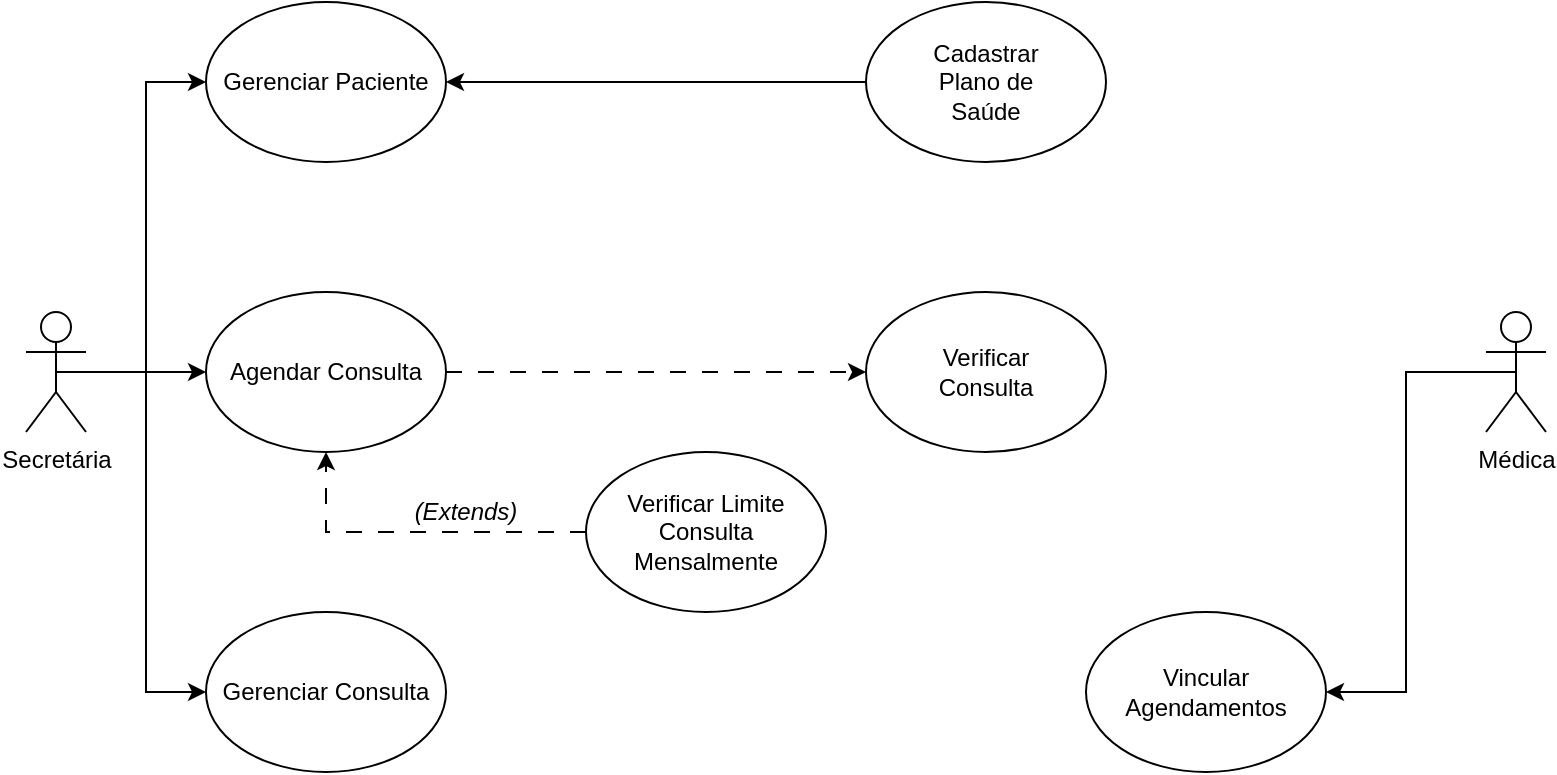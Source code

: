 <mxfile version="24.7.12">
  <diagram name="Página-1" id="WHCyLK-mRgSYbWBLd6Ps">
    <mxGraphModel dx="1009" dy="539" grid="1" gridSize="10" guides="1" tooltips="1" connect="1" arrows="1" fold="1" page="1" pageScale="1" pageWidth="827" pageHeight="1169" background="none" math="0" shadow="0">
      <root>
        <mxCell id="0" />
        <mxCell id="1" parent="0" />
        <mxCell id="SNoKJFaguNimNV5DGoaw-33" style="edgeStyle=orthogonalEdgeStyle;rounded=0;orthogonalLoop=1;jettySize=auto;html=1;exitX=0.5;exitY=0.5;exitDx=0;exitDy=0;exitPerimeter=0;entryX=0;entryY=0.5;entryDx=0;entryDy=0;" edge="1" parent="1" source="SNoKJFaguNimNV5DGoaw-1" target="SNoKJFaguNimNV5DGoaw-3">
          <mxGeometry relative="1" as="geometry" />
        </mxCell>
        <mxCell id="SNoKJFaguNimNV5DGoaw-34" style="edgeStyle=orthogonalEdgeStyle;rounded=0;orthogonalLoop=1;jettySize=auto;html=1;exitX=0.5;exitY=0.5;exitDx=0;exitDy=0;exitPerimeter=0;entryX=0;entryY=0.5;entryDx=0;entryDy=0;" edge="1" parent="1" source="SNoKJFaguNimNV5DGoaw-1" target="SNoKJFaguNimNV5DGoaw-2">
          <mxGeometry relative="1" as="geometry" />
        </mxCell>
        <mxCell id="SNoKJFaguNimNV5DGoaw-35" style="edgeStyle=orthogonalEdgeStyle;rounded=0;orthogonalLoop=1;jettySize=auto;html=1;exitX=0.5;exitY=0.5;exitDx=0;exitDy=0;exitPerimeter=0;entryX=0;entryY=0.5;entryDx=0;entryDy=0;" edge="1" parent="1" source="SNoKJFaguNimNV5DGoaw-1" target="SNoKJFaguNimNV5DGoaw-13">
          <mxGeometry relative="1" as="geometry" />
        </mxCell>
        <mxCell id="SNoKJFaguNimNV5DGoaw-1" value="Secretária&lt;div&gt;&lt;div&gt;&lt;br&gt;&lt;/div&gt;&lt;/div&gt;" style="shape=umlActor;verticalLabelPosition=bottom;verticalAlign=top;html=1;outlineConnect=0;" vertex="1" parent="1">
          <mxGeometry x="30" y="515" width="30" height="60" as="geometry" />
        </mxCell>
        <mxCell id="SNoKJFaguNimNV5DGoaw-41" style="edgeStyle=orthogonalEdgeStyle;rounded=0;orthogonalLoop=1;jettySize=auto;html=1;exitX=0.5;exitY=0.5;exitDx=0;exitDy=0;exitPerimeter=0;entryX=1;entryY=0.5;entryDx=0;entryDy=0;" edge="1" parent="1" source="SNoKJFaguNimNV5DGoaw-10" target="SNoKJFaguNimNV5DGoaw-18">
          <mxGeometry relative="1" as="geometry" />
        </mxCell>
        <mxCell id="SNoKJFaguNimNV5DGoaw-10" value="&lt;div&gt;Médica&lt;/div&gt;" style="shape=umlActor;verticalLabelPosition=bottom;verticalAlign=top;html=1;outlineConnect=0;" vertex="1" parent="1">
          <mxGeometry x="760" y="515" width="30" height="60" as="geometry" />
        </mxCell>
        <mxCell id="SNoKJFaguNimNV5DGoaw-14" value="" style="group" vertex="1" connectable="0" parent="1">
          <mxGeometry x="120" y="665" width="120" height="80" as="geometry" />
        </mxCell>
        <mxCell id="SNoKJFaguNimNV5DGoaw-24" value="" style="group" vertex="1" connectable="0" parent="SNoKJFaguNimNV5DGoaw-14">
          <mxGeometry width="120" height="80" as="geometry" />
        </mxCell>
        <mxCell id="SNoKJFaguNimNV5DGoaw-5" value="" style="ellipse;whiteSpace=wrap;html=1;" vertex="1" parent="SNoKJFaguNimNV5DGoaw-24">
          <mxGeometry width="120" height="80" as="geometry" />
        </mxCell>
        <mxCell id="SNoKJFaguNimNV5DGoaw-13" value="Gerenciar Consulta" style="text;html=1;align=center;verticalAlign=middle;whiteSpace=wrap;rounded=0;" vertex="1" parent="SNoKJFaguNimNV5DGoaw-24">
          <mxGeometry y="25" width="120" height="30" as="geometry" />
        </mxCell>
        <mxCell id="SNoKJFaguNimNV5DGoaw-21" value="" style="group" vertex="1" connectable="0" parent="1">
          <mxGeometry x="120" y="505" width="120" height="80" as="geometry" />
        </mxCell>
        <mxCell id="SNoKJFaguNimNV5DGoaw-2" value="" style="ellipse;whiteSpace=wrap;html=1;" vertex="1" parent="SNoKJFaguNimNV5DGoaw-21">
          <mxGeometry width="120" height="80" as="geometry" />
        </mxCell>
        <mxCell id="SNoKJFaguNimNV5DGoaw-15" value="Agendar Consulta" style="text;html=1;align=center;verticalAlign=middle;whiteSpace=wrap;rounded=0;" vertex="1" parent="SNoKJFaguNimNV5DGoaw-21">
          <mxGeometry x="10" y="25" width="100" height="30" as="geometry" />
        </mxCell>
        <mxCell id="SNoKJFaguNimNV5DGoaw-22" value="" style="group" vertex="1" connectable="0" parent="1">
          <mxGeometry x="120" y="360" width="120" height="80" as="geometry" />
        </mxCell>
        <mxCell id="SNoKJFaguNimNV5DGoaw-3" value="" style="ellipse;whiteSpace=wrap;html=1;" vertex="1" parent="SNoKJFaguNimNV5DGoaw-22">
          <mxGeometry width="120" height="80" as="geometry" />
        </mxCell>
        <mxCell id="SNoKJFaguNimNV5DGoaw-16" value="Gerenciar Paciente" style="text;html=1;align=center;verticalAlign=middle;whiteSpace=wrap;rounded=0;" vertex="1" parent="SNoKJFaguNimNV5DGoaw-22">
          <mxGeometry x="5" y="25" width="110" height="30" as="geometry" />
        </mxCell>
        <mxCell id="SNoKJFaguNimNV5DGoaw-23" value="" style="group" vertex="1" connectable="0" parent="1">
          <mxGeometry x="560" y="665" width="120" height="80" as="geometry" />
        </mxCell>
        <mxCell id="SNoKJFaguNimNV5DGoaw-18" value="" style="ellipse;whiteSpace=wrap;html=1;" vertex="1" parent="SNoKJFaguNimNV5DGoaw-23">
          <mxGeometry width="120" height="80" as="geometry" />
        </mxCell>
        <mxCell id="SNoKJFaguNimNV5DGoaw-19" value="Vincular Agendamentos" style="text;html=1;align=center;verticalAlign=middle;whiteSpace=wrap;rounded=0;" vertex="1" parent="SNoKJFaguNimNV5DGoaw-23">
          <mxGeometry x="30" y="25" width="60" height="30" as="geometry" />
        </mxCell>
        <mxCell id="SNoKJFaguNimNV5DGoaw-25" value="" style="group" vertex="1" connectable="0" parent="1">
          <mxGeometry x="450" y="505" width="120" height="80" as="geometry" />
        </mxCell>
        <mxCell id="SNoKJFaguNimNV5DGoaw-4" value="" style="ellipse;whiteSpace=wrap;html=1;" vertex="1" parent="SNoKJFaguNimNV5DGoaw-25">
          <mxGeometry width="120" height="80" as="geometry" />
        </mxCell>
        <mxCell id="SNoKJFaguNimNV5DGoaw-17" value="Verificar Consulta" style="text;html=1;align=center;verticalAlign=middle;whiteSpace=wrap;rounded=0;" vertex="1" parent="SNoKJFaguNimNV5DGoaw-25">
          <mxGeometry x="30" y="25" width="60" height="30" as="geometry" />
        </mxCell>
        <mxCell id="SNoKJFaguNimNV5DGoaw-29" value="" style="group" vertex="1" connectable="0" parent="1">
          <mxGeometry x="450" y="360" width="120" height="80" as="geometry" />
        </mxCell>
        <mxCell id="SNoKJFaguNimNV5DGoaw-27" value="" style="ellipse;whiteSpace=wrap;html=1;" vertex="1" parent="SNoKJFaguNimNV5DGoaw-29">
          <mxGeometry width="120" height="80" as="geometry" />
        </mxCell>
        <mxCell id="SNoKJFaguNimNV5DGoaw-28" value="Cadastrar Plano de Saúde" style="text;html=1;align=center;verticalAlign=middle;whiteSpace=wrap;rounded=0;" vertex="1" parent="SNoKJFaguNimNV5DGoaw-29">
          <mxGeometry x="25" y="25" width="70" height="30" as="geometry" />
        </mxCell>
        <mxCell id="SNoKJFaguNimNV5DGoaw-32" value="" style="group" vertex="1" connectable="0" parent="1">
          <mxGeometry x="310" y="585" width="120" height="80" as="geometry" />
        </mxCell>
        <mxCell id="SNoKJFaguNimNV5DGoaw-30" value="" style="ellipse;whiteSpace=wrap;html=1;" vertex="1" parent="SNoKJFaguNimNV5DGoaw-32">
          <mxGeometry width="120" height="80" as="geometry" />
        </mxCell>
        <mxCell id="SNoKJFaguNimNV5DGoaw-31" value="Verificar Limite Consulta Mensalmente" style="text;html=1;align=center;verticalAlign=middle;whiteSpace=wrap;rounded=0;" vertex="1" parent="SNoKJFaguNimNV5DGoaw-32">
          <mxGeometry x="10" y="25" width="100" height="30" as="geometry" />
        </mxCell>
        <mxCell id="SNoKJFaguNimNV5DGoaw-36" style="edgeStyle=orthogonalEdgeStyle;rounded=0;orthogonalLoop=1;jettySize=auto;html=1;exitX=0;exitY=0.5;exitDx=0;exitDy=0;entryX=0.5;entryY=1;entryDx=0;entryDy=0;dashed=1;dashPattern=8 8;" edge="1" parent="1" source="SNoKJFaguNimNV5DGoaw-30" target="SNoKJFaguNimNV5DGoaw-2">
          <mxGeometry relative="1" as="geometry" />
        </mxCell>
        <mxCell id="SNoKJFaguNimNV5DGoaw-37" value="&lt;i&gt;(Extends)&lt;/i&gt;" style="text;html=1;align=center;verticalAlign=middle;whiteSpace=wrap;rounded=0;" vertex="1" parent="1">
          <mxGeometry x="220" y="600" width="60" height="30" as="geometry" />
        </mxCell>
        <mxCell id="SNoKJFaguNimNV5DGoaw-38" style="edgeStyle=orthogonalEdgeStyle;rounded=0;orthogonalLoop=1;jettySize=auto;html=1;exitX=1;exitY=0.5;exitDx=0;exitDy=0;entryX=0;entryY=0.5;entryDx=0;entryDy=0;dashed=1;dashPattern=8 8;" edge="1" parent="1" source="SNoKJFaguNimNV5DGoaw-2" target="SNoKJFaguNimNV5DGoaw-4">
          <mxGeometry relative="1" as="geometry" />
        </mxCell>
        <mxCell id="SNoKJFaguNimNV5DGoaw-40" style="edgeStyle=orthogonalEdgeStyle;rounded=0;orthogonalLoop=1;jettySize=auto;html=1;exitX=0;exitY=0.5;exitDx=0;exitDy=0;entryX=1;entryY=0.5;entryDx=0;entryDy=0;" edge="1" parent="1" source="SNoKJFaguNimNV5DGoaw-27" target="SNoKJFaguNimNV5DGoaw-3">
          <mxGeometry relative="1" as="geometry" />
        </mxCell>
      </root>
    </mxGraphModel>
  </diagram>
</mxfile>
